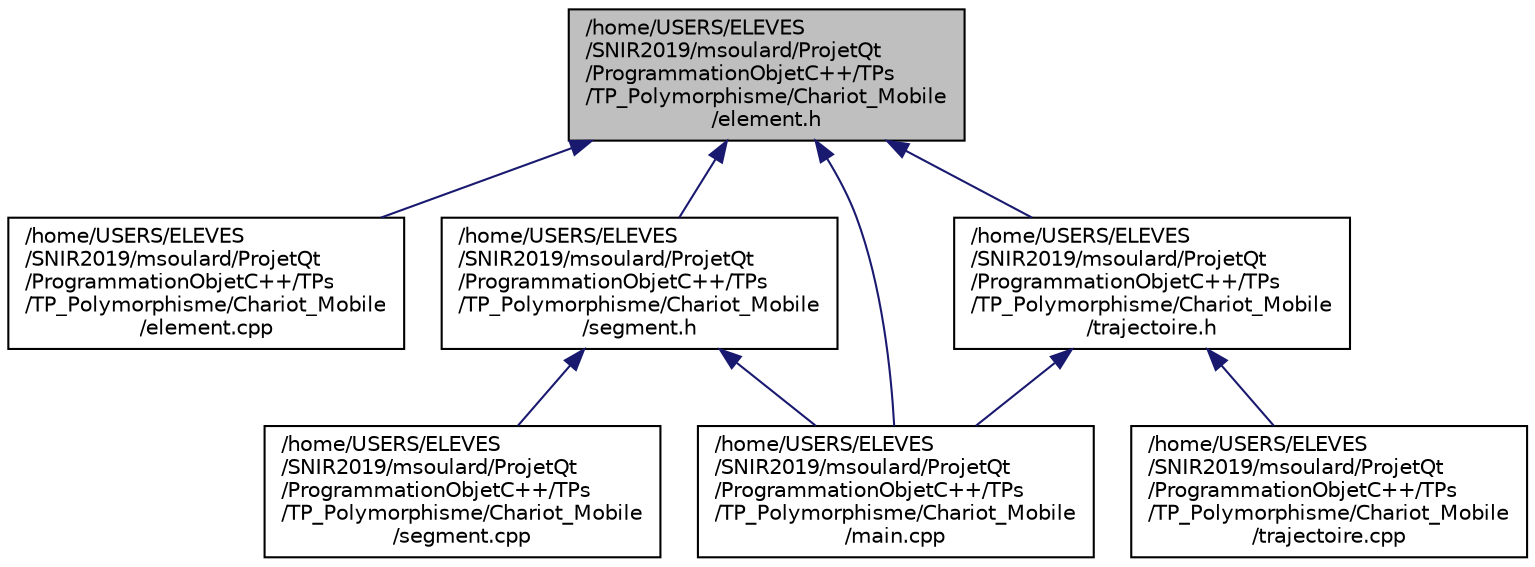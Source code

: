 digraph "/home/USERS/ELEVES/SNIR2019/msoulard/ProjetQt/ProgrammationObjetC++/TPs/TP_Polymorphisme/Chariot_Mobile/element.h"
{
  edge [fontname="Helvetica",fontsize="10",labelfontname="Helvetica",labelfontsize="10"];
  node [fontname="Helvetica",fontsize="10",shape=record];
  Node1 [label="/home/USERS/ELEVES\l/SNIR2019/msoulard/ProjetQt\l/ProgrammationObjetC++/TPs\l/TP_Polymorphisme/Chariot_Mobile\l/element.h",height=0.2,width=0.4,color="black", fillcolor="grey75", style="filled", fontcolor="black"];
  Node1 -> Node2 [dir="back",color="midnightblue",fontsize="10",style="solid"];
  Node2 [label="/home/USERS/ELEVES\l/SNIR2019/msoulard/ProjetQt\l/ProgrammationObjetC++/TPs\l/TP_Polymorphisme/Chariot_Mobile\l/element.cpp",height=0.2,width=0.4,color="black", fillcolor="white", style="filled",URL="$element_8cpp.html",tooltip="Element::Element. "];
  Node1 -> Node3 [dir="back",color="midnightblue",fontsize="10",style="solid"];
  Node3 [label="/home/USERS/ELEVES\l/SNIR2019/msoulard/ProjetQt\l/ProgrammationObjetC++/TPs\l/TP_Polymorphisme/Chariot_Mobile\l/main.cpp",height=0.2,width=0.4,color="black", fillcolor="white", style="filled",URL="$main_8cpp.html"];
  Node1 -> Node4 [dir="back",color="midnightblue",fontsize="10",style="solid"];
  Node4 [label="/home/USERS/ELEVES\l/SNIR2019/msoulard/ProjetQt\l/ProgrammationObjetC++/TPs\l/TP_Polymorphisme/Chariot_Mobile\l/segment.h",height=0.2,width=0.4,color="black", fillcolor="white", style="filled",URL="$segment_8h.html",tooltip="The Segment class. "];
  Node4 -> Node3 [dir="back",color="midnightblue",fontsize="10",style="solid"];
  Node4 -> Node5 [dir="back",color="midnightblue",fontsize="10",style="solid"];
  Node5 [label="/home/USERS/ELEVES\l/SNIR2019/msoulard/ProjetQt\l/ProgrammationObjetC++/TPs\l/TP_Polymorphisme/Chariot_Mobile\l/segment.cpp",height=0.2,width=0.4,color="black", fillcolor="white", style="filled",URL="$segment_8cpp.html",tooltip="Segment::Segment. "];
  Node1 -> Node6 [dir="back",color="midnightblue",fontsize="10",style="solid"];
  Node6 [label="/home/USERS/ELEVES\l/SNIR2019/msoulard/ProjetQt\l/ProgrammationObjetC++/TPs\l/TP_Polymorphisme/Chariot_Mobile\l/trajectoire.h",height=0.2,width=0.4,color="black", fillcolor="white", style="filled",URL="$trajectoire_8h.html",tooltip="The Trajectoire class. "];
  Node6 -> Node3 [dir="back",color="midnightblue",fontsize="10",style="solid"];
  Node6 -> Node7 [dir="back",color="midnightblue",fontsize="10",style="solid"];
  Node7 [label="/home/USERS/ELEVES\l/SNIR2019/msoulard/ProjetQt\l/ProgrammationObjetC++/TPs\l/TP_Polymorphisme/Chariot_Mobile\l/trajectoire.cpp",height=0.2,width=0.4,color="black", fillcolor="white", style="filled",URL="$trajectoire_8cpp.html",tooltip="Trajectoire::Trajectoire. "];
}
